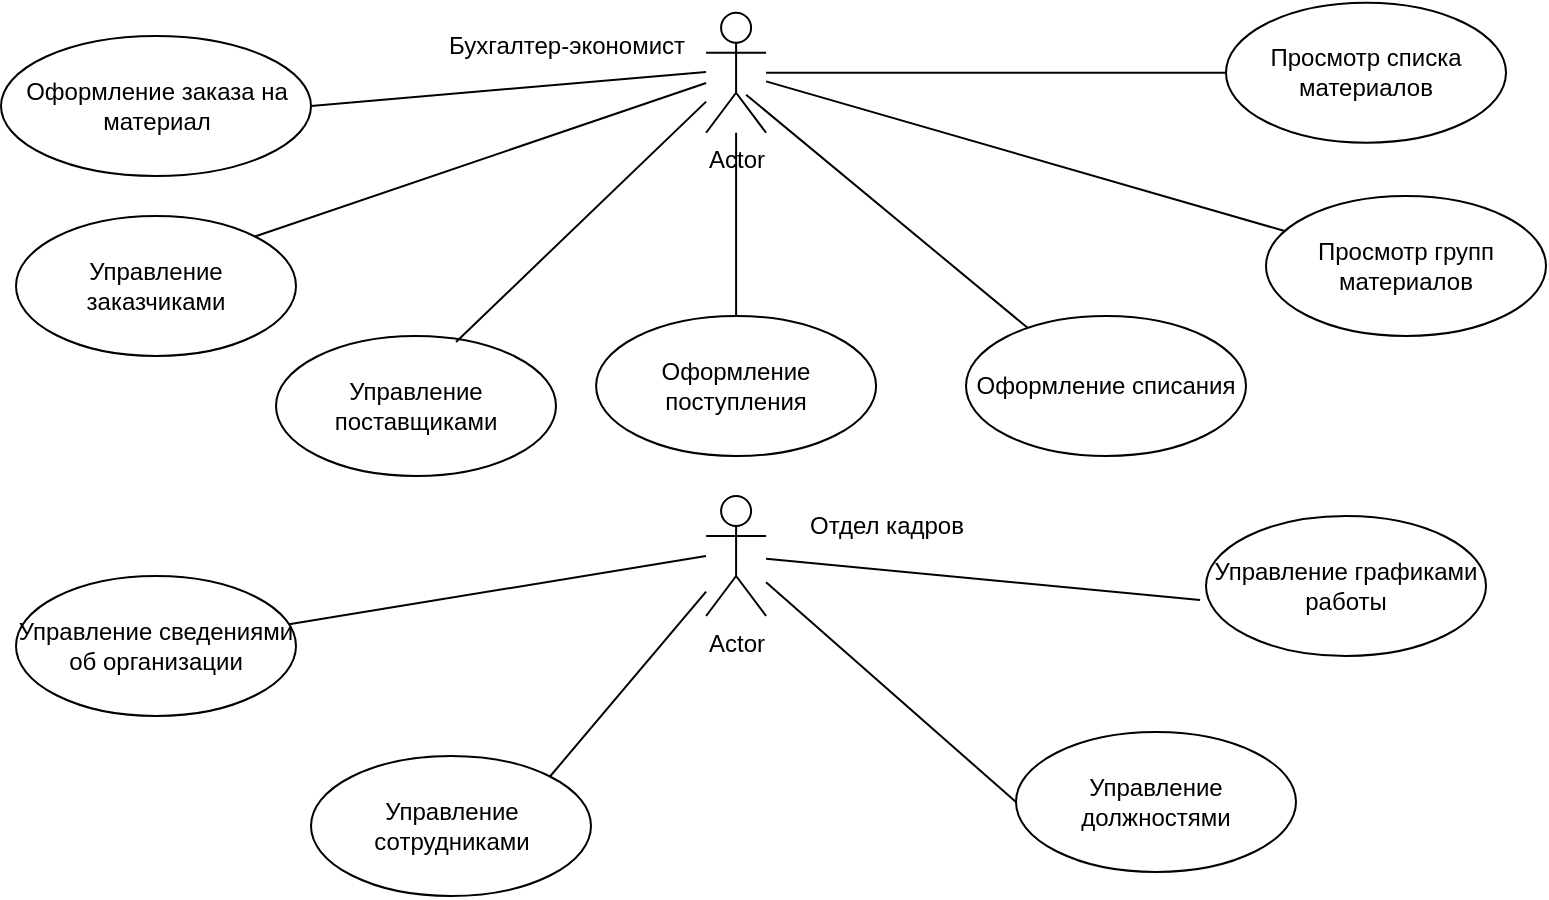 <mxfile version="22.1.7" type="google">
  <diagram name="Page-1" id="e7e014a7-5840-1c2e-5031-d8a46d1fe8dd">
    <mxGraphModel grid="1" page="1" gridSize="10" guides="1" tooltips="1" connect="1" arrows="1" fold="1" pageScale="1" pageWidth="1169" pageHeight="826" background="none" math="0" shadow="0">
      <root>
        <mxCell id="0" />
        <mxCell id="1" parent="0" />
        <mxCell id="TNf5Z8Sz2Jh5wrevXViB-41" value="Actor" style="shape=umlActor;verticalLabelPosition=bottom;verticalAlign=top;html=1;" vertex="1" parent="1">
          <mxGeometry x="360.05" y="18.38" width="30" height="60" as="geometry" />
        </mxCell>
        <mxCell id="TNf5Z8Sz2Jh5wrevXViB-42" value="Actor" style="shape=umlActor;verticalLabelPosition=bottom;verticalAlign=top;html=1;" vertex="1" parent="1">
          <mxGeometry x="360.05" y="260" width="30" height="60" as="geometry" />
        </mxCell>
        <mxCell id="wsK9ByOiBfa8sDpIFdj--3" value="Оформление поступления" style="ellipse;whiteSpace=wrap;html=1;" vertex="1" parent="1">
          <mxGeometry x="305.05" y="170" width="140" height="70" as="geometry" />
        </mxCell>
        <mxCell id="wsK9ByOiBfa8sDpIFdj--6" value="Оформление заказа на материал" style="ellipse;whiteSpace=wrap;html=1;" vertex="1" parent="1">
          <mxGeometry x="7.5" y="30" width="155" height="70" as="geometry" />
        </mxCell>
        <mxCell id="wsK9ByOiBfa8sDpIFdj--7" value="&lt;div&gt;Просмотр списка материалов&lt;br&gt;&lt;/div&gt;" style="ellipse;whiteSpace=wrap;html=1;" vertex="1" parent="1">
          <mxGeometry x="620" y="13.38" width="140" height="70" as="geometry" />
        </mxCell>
        <mxCell id="wsK9ByOiBfa8sDpIFdj--8" value="&lt;div&gt;Просмотр групп материалов &lt;br&gt;&lt;/div&gt;" style="ellipse;whiteSpace=wrap;html=1;" vertex="1" parent="1">
          <mxGeometry x="640" y="110" width="140" height="70" as="geometry" />
        </mxCell>
        <mxCell id="wsK9ByOiBfa8sDpIFdj--23" value="Бухгалтер-экономист" style="text;html=1;align=center;verticalAlign=middle;resizable=0;points=[];autosize=1;strokeColor=none;fillColor=none;" vertex="1" parent="1">
          <mxGeometry x="220.05" y="20" width="140" height="30" as="geometry" />
        </mxCell>
        <mxCell id="wsK9ByOiBfa8sDpIFdj--25" value="Отдел кадров" style="text;html=1;align=center;verticalAlign=middle;resizable=0;points=[];autosize=1;strokeColor=none;fillColor=none;" vertex="1" parent="1">
          <mxGeometry x="400.05" y="260" width="100" height="30" as="geometry" />
        </mxCell>
        <mxCell id="wsK9ByOiBfa8sDpIFdj--26" value="Управление графиками работы" style="ellipse;whiteSpace=wrap;html=1;" vertex="1" parent="1">
          <mxGeometry x="610" y="270" width="140" height="70" as="geometry" />
        </mxCell>
        <mxCell id="wsK9ByOiBfa8sDpIFdj--27" value="Управление должностями" style="ellipse;whiteSpace=wrap;html=1;" vertex="1" parent="1">
          <mxGeometry x="515" y="378" width="140" height="70" as="geometry" />
        </mxCell>
        <mxCell id="wsK9ByOiBfa8sDpIFdj--28" value="Управление сотрудниками" style="ellipse;whiteSpace=wrap;html=1;" vertex="1" parent="1">
          <mxGeometry x="162.5" y="390" width="140" height="70" as="geometry" />
        </mxCell>
        <mxCell id="wsK9ByOiBfa8sDpIFdj--29" value="Оформление списания" style="ellipse;whiteSpace=wrap;html=1;" vertex="1" parent="1">
          <mxGeometry x="490" y="170" width="140" height="70" as="geometry" />
        </mxCell>
        <mxCell id="wsK9ByOiBfa8sDpIFdj--33" value="Управление сведениями об организации" style="ellipse;whiteSpace=wrap;html=1;" vertex="1" parent="1">
          <mxGeometry x="15" y="300" width="140" height="70" as="geometry" />
        </mxCell>
        <mxCell id="wsK9ByOiBfa8sDpIFdj--48" value="Управление заказчиками" style="ellipse;whiteSpace=wrap;html=1;" vertex="1" parent="1">
          <mxGeometry x="15" y="120" width="140" height="70" as="geometry" />
        </mxCell>
        <mxCell id="wsK9ByOiBfa8sDpIFdj--49" value="Управление поставщиками" style="ellipse;whiteSpace=wrap;html=1;" vertex="1" parent="1">
          <mxGeometry x="145" y="180" width="140" height="70" as="geometry" />
        </mxCell>
        <mxCell id="fDel3tof_uO1-oGqYFEe-5" value="" style="endArrow=none;html=1;rounded=0;entryX=0.5;entryY=0;entryDx=0;entryDy=0;" edge="1" parent="1" source="TNf5Z8Sz2Jh5wrevXViB-41" target="wsK9ByOiBfa8sDpIFdj--3">
          <mxGeometry width="50" height="50" relative="1" as="geometry">
            <mxPoint x="300" y="350" as="sourcePoint" />
            <mxPoint x="350" y="300" as="targetPoint" />
          </mxGeometry>
        </mxCell>
        <mxCell id="fDel3tof_uO1-oGqYFEe-6" value="" style="endArrow=none;html=1;rounded=0;" edge="1" parent="1" source="TNf5Z8Sz2Jh5wrevXViB-41" target="wsK9ByOiBfa8sDpIFdj--8">
          <mxGeometry width="50" height="50" relative="1" as="geometry">
            <mxPoint x="300" y="350" as="sourcePoint" />
            <mxPoint x="350" y="300" as="targetPoint" />
          </mxGeometry>
        </mxCell>
        <mxCell id="fDel3tof_uO1-oGqYFEe-7" value="" style="endArrow=none;html=1;rounded=0;entryX=1;entryY=0.5;entryDx=0;entryDy=0;" edge="1" parent="1" target="wsK9ByOiBfa8sDpIFdj--6">
          <mxGeometry width="50" height="50" relative="1" as="geometry">
            <mxPoint x="360" y="48" as="sourcePoint" />
            <mxPoint x="145.002" y="171.62" as="targetPoint" />
          </mxGeometry>
        </mxCell>
        <mxCell id="fDel3tof_uO1-oGqYFEe-8" value="" style="endArrow=none;html=1;rounded=0;entryX=0;entryY=0.5;entryDx=0;entryDy=0;" edge="1" parent="1" source="TNf5Z8Sz2Jh5wrevXViB-41" target="wsK9ByOiBfa8sDpIFdj--7">
          <mxGeometry width="50" height="50" relative="1" as="geometry">
            <mxPoint x="300" y="350" as="sourcePoint" />
            <mxPoint x="350" y="300" as="targetPoint" />
          </mxGeometry>
        </mxCell>
        <mxCell id="fDel3tof_uO1-oGqYFEe-9" value="" style="endArrow=none;html=1;rounded=0;entryX=0.221;entryY=0.086;entryDx=0;entryDy=0;exitX=0.667;exitY=0.683;exitDx=0;exitDy=0;exitPerimeter=0;entryPerimeter=0;" edge="1" parent="1" target="wsK9ByOiBfa8sDpIFdj--29" source="TNf5Z8Sz2Jh5wrevXViB-41">
          <mxGeometry width="50" height="50" relative="1" as="geometry">
            <mxPoint x="40" y="50" as="sourcePoint" />
            <mxPoint x="350" y="300" as="targetPoint" />
          </mxGeometry>
        </mxCell>
        <mxCell id="fDel3tof_uO1-oGqYFEe-19" value="" style="endArrow=none;html=1;rounded=0;entryX=0;entryY=0.5;entryDx=0;entryDy=0;" edge="1" parent="1" source="TNf5Z8Sz2Jh5wrevXViB-42" target="wsK9ByOiBfa8sDpIFdj--27">
          <mxGeometry width="50" height="50" relative="1" as="geometry">
            <mxPoint x="40" y="340" as="sourcePoint" />
            <mxPoint x="470" y="420" as="targetPoint" />
          </mxGeometry>
        </mxCell>
        <mxCell id="fDel3tof_uO1-oGqYFEe-20" value="" style="endArrow=none;html=1;rounded=0;exitX=1;exitY=0;exitDx=0;exitDy=0;" edge="1" parent="1" source="wsK9ByOiBfa8sDpIFdj--28" target="TNf5Z8Sz2Jh5wrevXViB-42">
          <mxGeometry width="50" height="50" relative="1" as="geometry">
            <mxPoint x="420" y="470" as="sourcePoint" />
            <mxPoint x="40" y="360" as="targetPoint" />
          </mxGeometry>
        </mxCell>
        <mxCell id="fDel3tof_uO1-oGqYFEe-21" value="" style="endArrow=none;html=1;rounded=0;" edge="1" parent="1" source="wsK9ByOiBfa8sDpIFdj--33">
          <mxGeometry width="50" height="50" relative="1" as="geometry">
            <mxPoint x="420" y="470" as="sourcePoint" />
            <mxPoint x="360" y="290" as="targetPoint" />
          </mxGeometry>
        </mxCell>
        <mxCell id="fDel3tof_uO1-oGqYFEe-22" value="" style="endArrow=none;html=1;rounded=0;exitX=-0.021;exitY=0.6;exitDx=0;exitDy=0;exitPerimeter=0;" edge="1" parent="1" source="wsK9ByOiBfa8sDpIFdj--26" target="TNf5Z8Sz2Jh5wrevXViB-42">
          <mxGeometry width="50" height="50" relative="1" as="geometry">
            <mxPoint x="420" y="380" as="sourcePoint" />
            <mxPoint x="40" y="340" as="targetPoint" />
          </mxGeometry>
        </mxCell>
        <mxCell id="a5c_sYZ6xPuqzVH80Lyi-1" value="" style="endArrow=none;html=1;rounded=0;exitX=0.643;exitY=0.043;exitDx=0;exitDy=0;exitPerimeter=0;" edge="1" parent="1" source="wsK9ByOiBfa8sDpIFdj--49" target="TNf5Z8Sz2Jh5wrevXViB-41">
          <mxGeometry width="50" height="50" relative="1" as="geometry">
            <mxPoint x="360" y="400" as="sourcePoint" />
            <mxPoint x="410" y="350" as="targetPoint" />
          </mxGeometry>
        </mxCell>
        <mxCell id="a5c_sYZ6xPuqzVH80Lyi-2" value="" style="endArrow=none;html=1;rounded=0;exitX=1;exitY=0;exitDx=0;exitDy=0;" edge="1" parent="1" source="wsK9ByOiBfa8sDpIFdj--48" target="TNf5Z8Sz2Jh5wrevXViB-41">
          <mxGeometry width="50" height="50" relative="1" as="geometry">
            <mxPoint x="360" y="400" as="sourcePoint" />
            <mxPoint x="410" y="350" as="targetPoint" />
          </mxGeometry>
        </mxCell>
      </root>
    </mxGraphModel>
  </diagram>
</mxfile>
